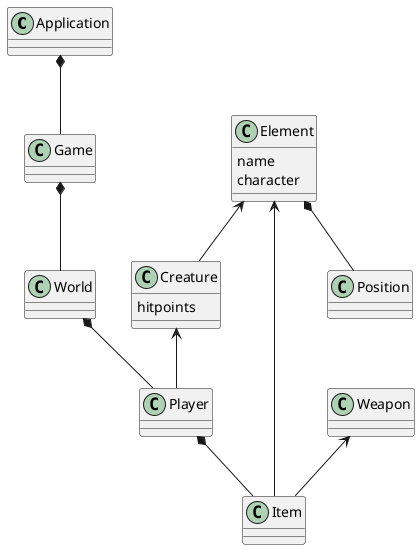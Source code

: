 @startuml hero

class Application 

class World

class Game

class Element {
    name
    character
}

class Player

class Creature {
    hitpoints
}

class Item

Application *-- Game

Game *-- World

World *-- Player

Element <-- Creature
Element <-- Item
Element *-- Position

Creature <-- Player

Player *-- Item

Weapon <-- Item

@enduml
